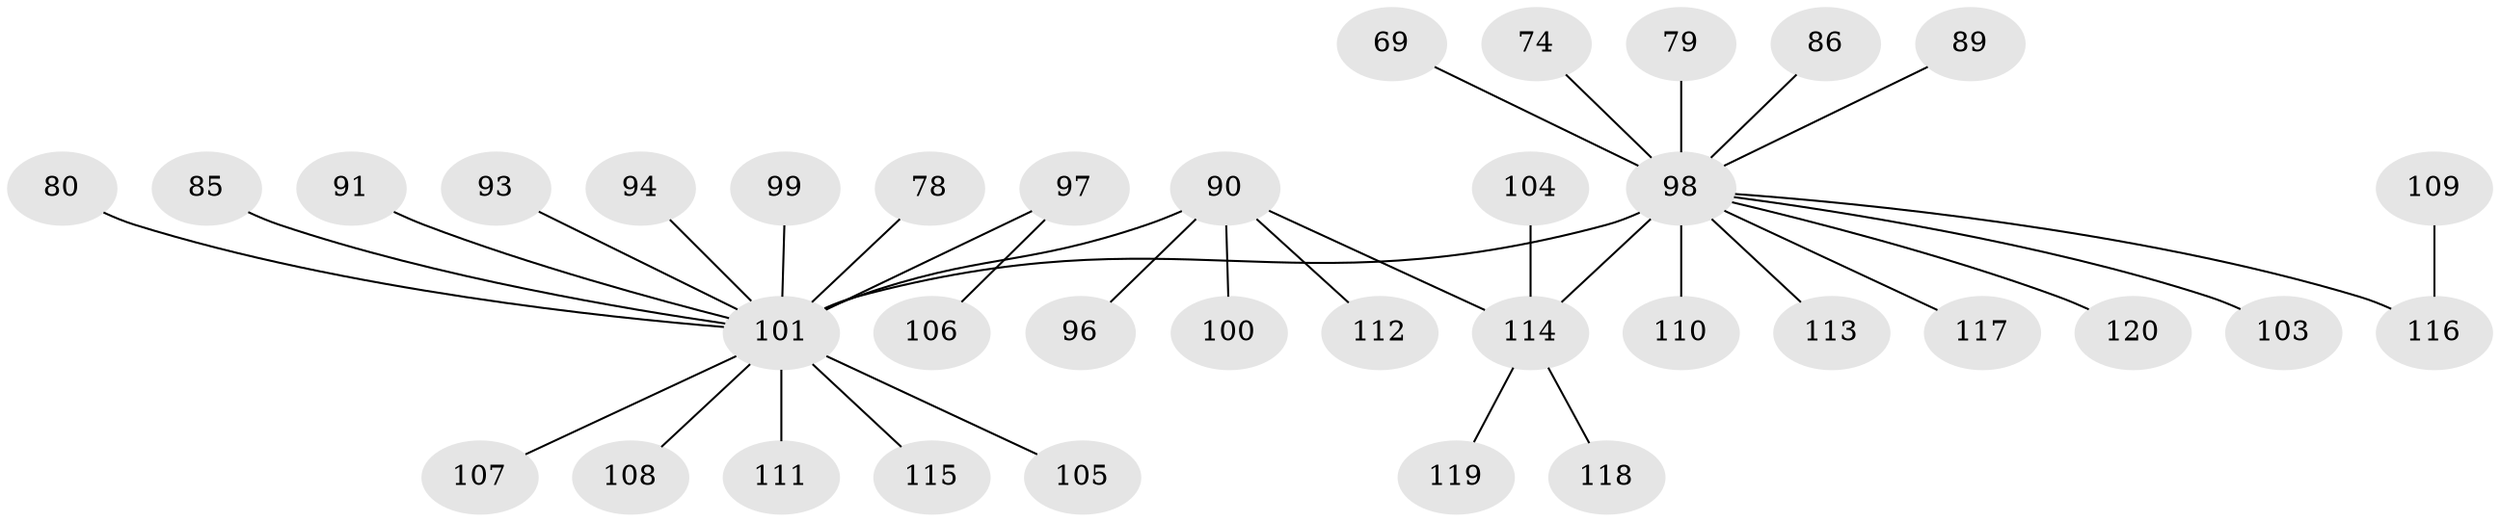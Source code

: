 // original degree distribution, {28: 0.008333333333333333, 2: 0.15, 16: 0.008333333333333333, 1: 0.6416666666666667, 3: 0.058333333333333334, 10: 0.008333333333333333, 4: 0.08333333333333333, 7: 0.008333333333333333, 8: 0.008333333333333333, 5: 0.016666666666666666, 9: 0.008333333333333333}
// Generated by graph-tools (version 1.1) at 2025/51/03/04/25 21:51:48]
// undirected, 36 vertices, 36 edges
graph export_dot {
graph [start="1"]
  node [color=gray90,style=filled];
  69;
  74;
  78 [super="+37+55"];
  79 [super="+65"];
  80;
  85;
  86 [super="+81"];
  89;
  90 [super="+84+47+60+54"];
  91;
  93;
  94 [super="+43+52+62"];
  96;
  97 [super="+64+72+76"];
  98 [super="+67"];
  99;
  100;
  101 [super="+24+92+27+8+12+25+36+42+50+57+58+61+73"];
  103;
  104;
  105;
  106;
  107;
  108;
  109;
  110;
  111;
  112;
  113 [super="+46"];
  114 [super="+14+45+63+22+102+44+68+70+71+75+77+83+87+88+95"];
  115;
  116 [super="+51"];
  117;
  118;
  119;
  120 [super="+53"];
  69 -- 98;
  74 -- 98;
  78 -- 101;
  79 -- 98;
  80 -- 101;
  85 -- 101;
  86 -- 98;
  89 -- 98;
  90 -- 96;
  90 -- 101 [weight=3];
  90 -- 112;
  90 -- 114 [weight=2];
  90 -- 100;
  91 -- 101;
  93 -- 101;
  94 -- 101;
  97 -- 101 [weight=2];
  97 -- 106;
  98 -- 101 [weight=4];
  98 -- 103;
  98 -- 110;
  98 -- 113;
  98 -- 114 [weight=2];
  98 -- 116 [weight=2];
  98 -- 117;
  98 -- 120;
  99 -- 101;
  101 -- 105;
  101 -- 111;
  101 -- 115;
  101 -- 108;
  101 -- 107;
  104 -- 114;
  109 -- 116;
  114 -- 119;
  114 -- 118;
}
